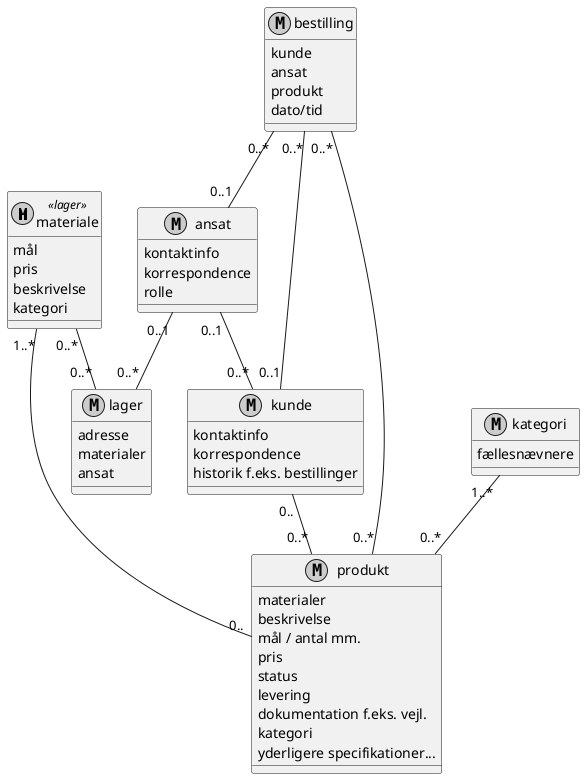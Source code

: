 @startuml
@startuml

metaclass materiale <<lager>> {
  mål
  pris
  beskrivelse
  kategori
}

metaclass produkt {
  materialer
  beskrivelse
  mål / antal mm.
  pris
  status
  levering
  dokumentation f.eks. vejl.
  kategori
  yderligere specifikationer...
}

metaclass kunde {
  kontaktinfo
  korrespondence
  historik f.eks. bestillinger
}

metaclass ansat {
  kontaktinfo
  korrespondence
  rolle
}

metaclass bestilling {
  kunde
  ansat
  produkt
  dato/tid
}

metaclass kategori {
  fællesnævnere
}

metaclass lager {
    adresse
    materialer
    ansat
}

materiale "1..*" -- "0.." produkt
materiale "0..*" -- "0..*" lager

kunde "0.." -- "0..*" produkt

ansat "0..1" -- "0..*" kunde
ansat "0..1" -- "0..*" lager

kategori "1..*" -- "0..*" produkt

bestilling "0..*" -- "0..1" kunde
bestilling "0..*" -- "0..1" ansat
bestilling "0..*" -- "0..*" produkt

@enduml

@enduml